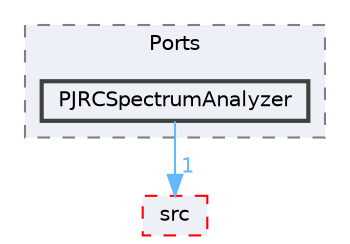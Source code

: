 digraph "FastLED/FastLED/examples/Ports/PJRCSpectrumAnalyzer"
{
 // LATEX_PDF_SIZE
  bgcolor="transparent";
  edge [fontname=Helvetica,fontsize=10,labelfontname=Helvetica,labelfontsize=10];
  node [fontname=Helvetica,fontsize=10,shape=box,height=0.2,width=0.4];
  compound=true
  subgraph clusterdir_b210d7440115f1419076079c75eb7f85 {
    graph [ bgcolor="#edf0f7", pencolor="grey50", label="Ports", fontname=Helvetica,fontsize=10 style="filled,dashed", URL="dir_b210d7440115f1419076079c75eb7f85.html",tooltip=""]
  dir_4a97c91c60b685ff84fb4525d06debcd [label="PJRCSpectrumAnalyzer", fillcolor="#edf0f7", color="grey25", style="filled,bold", URL="dir_4a97c91c60b685ff84fb4525d06debcd.html",tooltip=""];
  }
  dir_e6a3de723047763e6a27a3cab040759e [label="src", fillcolor="#edf0f7", color="red", style="filled,dashed", URL="dir_e6a3de723047763e6a27a3cab040759e.html",tooltip=""];
  dir_4a97c91c60b685ff84fb4525d06debcd->dir_e6a3de723047763e6a27a3cab040759e [headlabel="1", labeldistance=1.5 headhref="dir_000065_000075.html" href="dir_000065_000075.html" color="steelblue1" fontcolor="steelblue1"];
}
